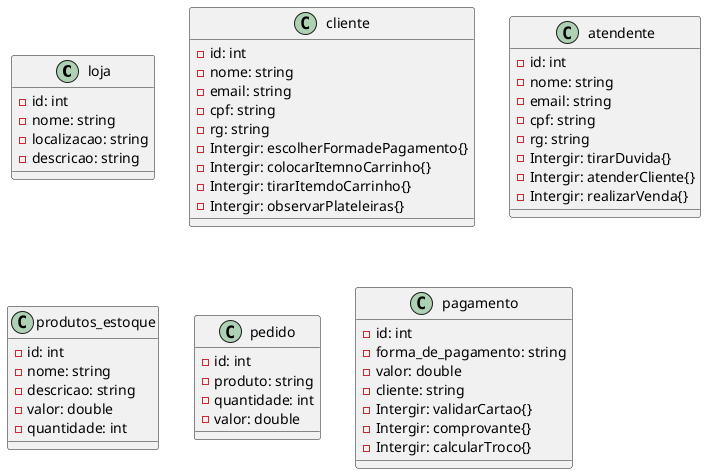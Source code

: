 @startuml atividade

class loja {
    - id: int
    - nome: string
    - localizacao: string
    - descricao: string
    }
class cliente {
    - id: int
    - nome: string
    - email: string
    - cpf: string
    - rg: string
    - Intergir: escolherFormadePagamento{}
    - Intergir: colocarItemnoCarrinho{}
    - Intergir: tirarItemdoCarrinho{}
    - Intergir: observarPlateleiras{}
}
class atendente {
    - id: int
    - nome: string
    - email: string
    - cpf: string
    - rg: string
    - Intergir: tirarDuvida{}
    - Intergir: atenderCliente{}
    - Intergir: realizarVenda{}
}
class produtos_estoque{
    - id: int
    - nome: string
    - descricao: string
    - valor: double
    - quantidade: int
    }
class pedido {
    - id: int
    - produto: string
    - quantidade: int
    - valor: double
}
class pagamento {
    - id: int
    - forma_de_pagamento: string
    - valor: double
    - cliente: string
    - Intergir: validarCartao{}
    - Intergir: comprovante{}
    - Intergir: calcularTroco{}
}
@enduml





